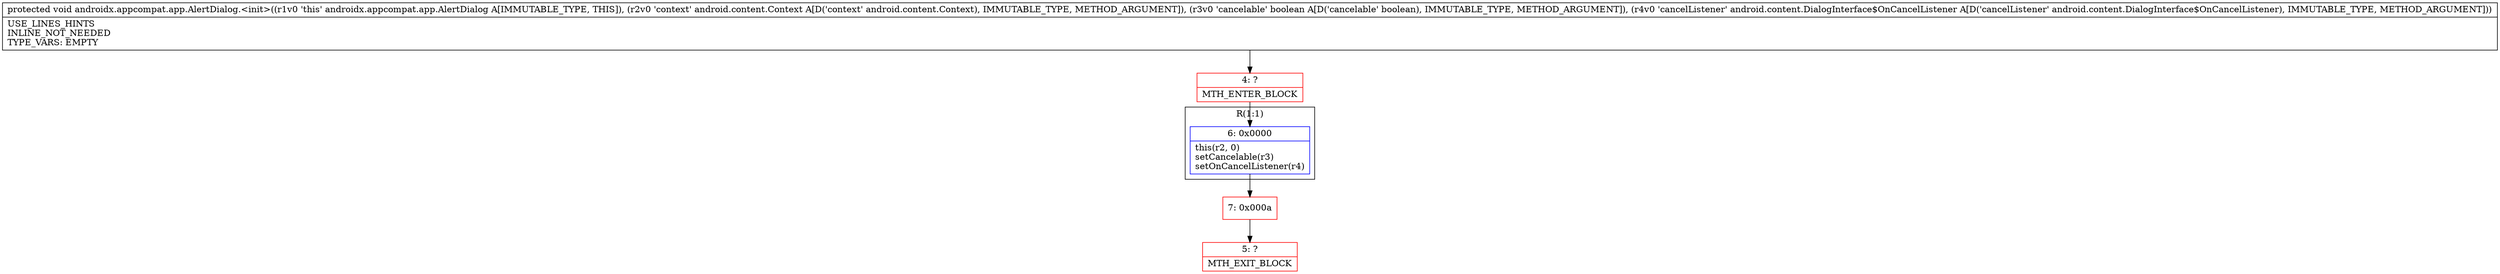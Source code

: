 digraph "CFG forandroidx.appcompat.app.AlertDialog.\<init\>(Landroid\/content\/Context;ZLandroid\/content\/DialogInterface$OnCancelListener;)V" {
subgraph cluster_Region_1696484659 {
label = "R(1:1)";
node [shape=record,color=blue];
Node_6 [shape=record,label="{6\:\ 0x0000|this(r2, 0)\lsetCancelable(r3)\lsetOnCancelListener(r4)\l}"];
}
Node_4 [shape=record,color=red,label="{4\:\ ?|MTH_ENTER_BLOCK\l}"];
Node_7 [shape=record,color=red,label="{7\:\ 0x000a}"];
Node_5 [shape=record,color=red,label="{5\:\ ?|MTH_EXIT_BLOCK\l}"];
MethodNode[shape=record,label="{protected void androidx.appcompat.app.AlertDialog.\<init\>((r1v0 'this' androidx.appcompat.app.AlertDialog A[IMMUTABLE_TYPE, THIS]), (r2v0 'context' android.content.Context A[D('context' android.content.Context), IMMUTABLE_TYPE, METHOD_ARGUMENT]), (r3v0 'cancelable' boolean A[D('cancelable' boolean), IMMUTABLE_TYPE, METHOD_ARGUMENT]), (r4v0 'cancelListener' android.content.DialogInterface$OnCancelListener A[D('cancelListener' android.content.DialogInterface$OnCancelListener), IMMUTABLE_TYPE, METHOD_ARGUMENT]))  | USE_LINES_HINTS\lINLINE_NOT_NEEDED\lTYPE_VARS: EMPTY\l}"];
MethodNode -> Node_4;Node_6 -> Node_7;
Node_4 -> Node_6;
Node_7 -> Node_5;
}

